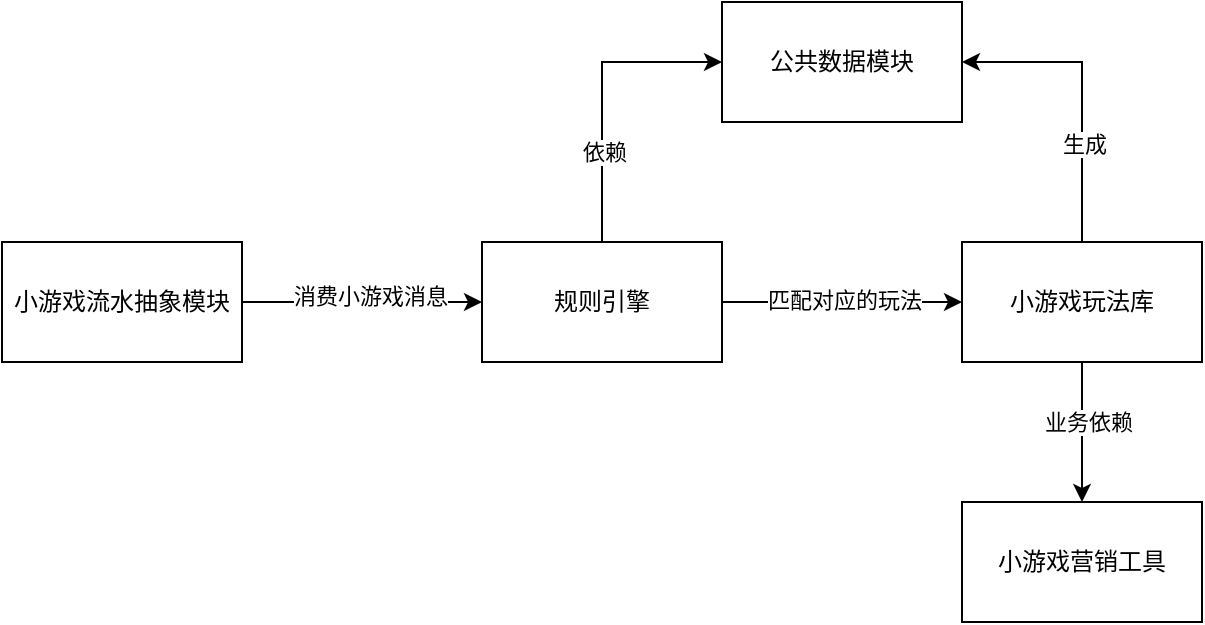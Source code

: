 <mxfile version="21.6.6" type="github">
  <diagram name="第 1 页" id="XypDvt0y7FM2inI-ccsS">
    <mxGraphModel dx="1319" dy="968" grid="1" gridSize="10" guides="1" tooltips="1" connect="1" arrows="1" fold="1" page="1" pageScale="1" pageWidth="827" pageHeight="1169" math="0" shadow="0">
      <root>
        <mxCell id="0" />
        <mxCell id="1" parent="0" />
        <mxCell id="x85ksWlpWsOPw-1cYPl7-9" style="edgeStyle=orthogonalEdgeStyle;rounded=0;orthogonalLoop=1;jettySize=auto;html=1;" parent="1" source="x85ksWlpWsOPw-1cYPl7-1" target="x85ksWlpWsOPw-1cYPl7-8" edge="1">
          <mxGeometry relative="1" as="geometry" />
        </mxCell>
        <mxCell id="x85ksWlpWsOPw-1cYPl7-10" value="匹配对应的玩法" style="edgeLabel;html=1;align=center;verticalAlign=middle;resizable=0;points=[];" parent="x85ksWlpWsOPw-1cYPl7-9" vertex="1" connectable="0">
          <mxGeometry x="0.018" y="1" relative="1" as="geometry">
            <mxPoint as="offset" />
          </mxGeometry>
        </mxCell>
        <mxCell id="aF5bU85U5pfypjnIABGV-4" style="edgeStyle=orthogonalEdgeStyle;rounded=0;orthogonalLoop=1;jettySize=auto;html=1;entryX=0;entryY=0.5;entryDx=0;entryDy=0;" edge="1" parent="1" source="x85ksWlpWsOPw-1cYPl7-1" target="x85ksWlpWsOPw-1cYPl7-15">
          <mxGeometry relative="1" as="geometry" />
        </mxCell>
        <mxCell id="aF5bU85U5pfypjnIABGV-5" value="依赖" style="edgeLabel;html=1;align=center;verticalAlign=middle;resizable=0;points=[];" vertex="1" connectable="0" parent="aF5bU85U5pfypjnIABGV-4">
          <mxGeometry x="-0.4" y="-1" relative="1" as="geometry">
            <mxPoint as="offset" />
          </mxGeometry>
        </mxCell>
        <mxCell id="x85ksWlpWsOPw-1cYPl7-1" value="规则引擎" style="rounded=0;whiteSpace=wrap;html=1;" parent="1" vertex="1">
          <mxGeometry x="270" y="370" width="120" height="60" as="geometry" />
        </mxCell>
        <mxCell id="x85ksWlpWsOPw-1cYPl7-5" style="edgeStyle=orthogonalEdgeStyle;rounded=0;orthogonalLoop=1;jettySize=auto;html=1;" parent="1" source="x85ksWlpWsOPw-1cYPl7-2" target="x85ksWlpWsOPw-1cYPl7-1" edge="1">
          <mxGeometry relative="1" as="geometry" />
        </mxCell>
        <mxCell id="x85ksWlpWsOPw-1cYPl7-6" value="消费小游戏消息" style="edgeLabel;html=1;align=center;verticalAlign=middle;resizable=0;points=[];" parent="x85ksWlpWsOPw-1cYPl7-5" vertex="1" connectable="0">
          <mxGeometry x="0.06" y="3" relative="1" as="geometry">
            <mxPoint as="offset" />
          </mxGeometry>
        </mxCell>
        <mxCell id="x85ksWlpWsOPw-1cYPl7-2" value="小游戏流水抽象模块" style="rounded=0;whiteSpace=wrap;html=1;" parent="1" vertex="1">
          <mxGeometry x="30" y="370" width="120" height="60" as="geometry" />
        </mxCell>
        <mxCell id="x85ksWlpWsOPw-1cYPl7-13" style="edgeStyle=orthogonalEdgeStyle;rounded=0;orthogonalLoop=1;jettySize=auto;html=1;entryX=0.5;entryY=0;entryDx=0;entryDy=0;" parent="1" source="x85ksWlpWsOPw-1cYPl7-8" target="x85ksWlpWsOPw-1cYPl7-12" edge="1">
          <mxGeometry relative="1" as="geometry" />
        </mxCell>
        <mxCell id="x85ksWlpWsOPw-1cYPl7-18" value="业务依赖" style="edgeLabel;html=1;align=center;verticalAlign=middle;resizable=0;points=[];" parent="x85ksWlpWsOPw-1cYPl7-13" vertex="1" connectable="0">
          <mxGeometry x="-0.15" y="3" relative="1" as="geometry">
            <mxPoint as="offset" />
          </mxGeometry>
        </mxCell>
        <mxCell id="aF5bU85U5pfypjnIABGV-6" style="edgeStyle=orthogonalEdgeStyle;rounded=0;orthogonalLoop=1;jettySize=auto;html=1;entryX=1;entryY=0.5;entryDx=0;entryDy=0;" edge="1" parent="1" source="x85ksWlpWsOPw-1cYPl7-8" target="x85ksWlpWsOPw-1cYPl7-15">
          <mxGeometry relative="1" as="geometry" />
        </mxCell>
        <mxCell id="aF5bU85U5pfypjnIABGV-7" value="生成" style="edgeLabel;html=1;align=center;verticalAlign=middle;resizable=0;points=[];" vertex="1" connectable="0" parent="aF5bU85U5pfypjnIABGV-6">
          <mxGeometry x="-0.347" y="-1" relative="1" as="geometry">
            <mxPoint as="offset" />
          </mxGeometry>
        </mxCell>
        <mxCell id="x85ksWlpWsOPw-1cYPl7-8" value="小游戏玩法库" style="rounded=0;whiteSpace=wrap;html=1;" parent="1" vertex="1">
          <mxGeometry x="510" y="370" width="120" height="60" as="geometry" />
        </mxCell>
        <mxCell id="x85ksWlpWsOPw-1cYPl7-12" value="小游戏营销工具" style="rounded=0;whiteSpace=wrap;html=1;" parent="1" vertex="1">
          <mxGeometry x="510" y="500" width="120" height="60" as="geometry" />
        </mxCell>
        <mxCell id="x85ksWlpWsOPw-1cYPl7-15" value="公共数据模块" style="rounded=0;whiteSpace=wrap;html=1;" parent="1" vertex="1">
          <mxGeometry x="390" y="250" width="120" height="60" as="geometry" />
        </mxCell>
      </root>
    </mxGraphModel>
  </diagram>
</mxfile>
